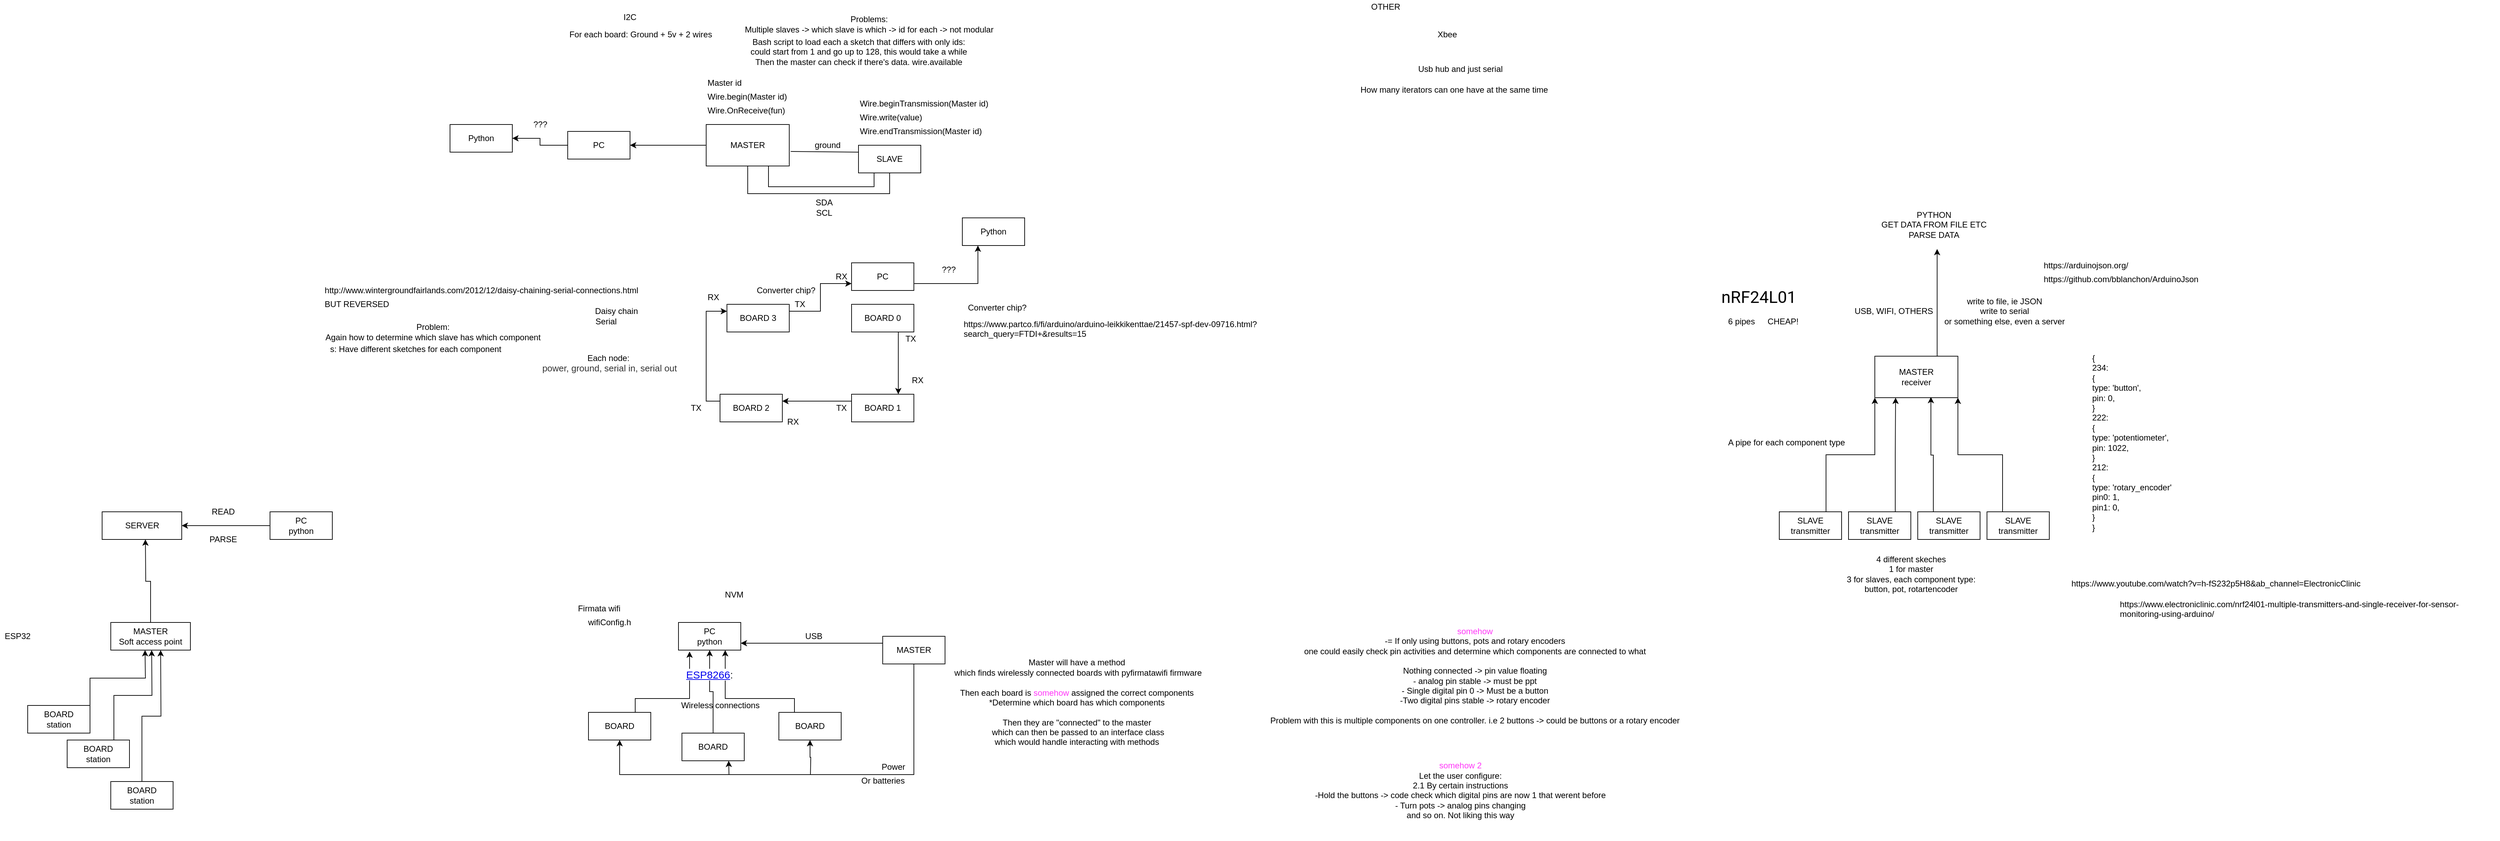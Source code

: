 <mxfile version="14.7.2" type="device"><diagram id="oVTlFNz6j3wh7V9dnSEX" name="Page-1"><mxGraphModel dx="3253" dy="1320" grid="1" gridSize="10" guides="1" tooltips="1" connect="1" arrows="1" fold="1" page="1" pageScale="1" pageWidth="827" pageHeight="1169" math="0" shadow="0"><root><mxCell id="0"/><mxCell id="1" parent="0"/><mxCell id="pZN-HcgTUq4Ry5765E54-1" value="I2C" style="text;html=1;strokeColor=none;fillColor=none;align=center;verticalAlign=middle;whiteSpace=wrap;rounded=0;" parent="1" vertex="1"><mxGeometry x="100" y="100" width="100" height="30" as="geometry"/></mxCell><mxCell id="pZN-HcgTUq4Ry5765E54-7" style="edgeStyle=orthogonalEdgeStyle;rounded=0;orthogonalLoop=1;jettySize=auto;html=1;exitX=0.75;exitY=1;exitDx=0;exitDy=0;entryX=0.25;entryY=1;entryDx=0;entryDy=0;endArrow=none;endFill=0;" parent="1" source="pZN-HcgTUq4Ry5765E54-3" target="pZN-HcgTUq4Ry5765E54-4" edge="1"><mxGeometry relative="1" as="geometry"/></mxCell><mxCell id="pZN-HcgTUq4Ry5765E54-9" style="edgeStyle=orthogonalEdgeStyle;rounded=0;orthogonalLoop=1;jettySize=auto;html=1;exitX=0.5;exitY=1;exitDx=0;exitDy=0;entryX=0.5;entryY=1;entryDx=0;entryDy=0;endArrow=none;endFill=0;" parent="1" source="pZN-HcgTUq4Ry5765E54-3" target="pZN-HcgTUq4Ry5765E54-4" edge="1"><mxGeometry relative="1" as="geometry"><Array as="points"><mxPoint x="320" y="370"/><mxPoint x="525" y="370"/></Array></mxGeometry></mxCell><mxCell id="F-yMGxqcLAJmgEKbkJm4-6" style="edgeStyle=orthogonalEdgeStyle;rounded=0;orthogonalLoop=1;jettySize=auto;html=1;exitX=0;exitY=0.5;exitDx=0;exitDy=0;entryX=1;entryY=0.5;entryDx=0;entryDy=0;" parent="1" source="pZN-HcgTUq4Ry5765E54-3" target="F-yMGxqcLAJmgEKbkJm4-5" edge="1"><mxGeometry relative="1" as="geometry"/></mxCell><mxCell id="pZN-HcgTUq4Ry5765E54-3" value="MASTER" style="rounded=0;whiteSpace=wrap;html=1;" parent="1" vertex="1"><mxGeometry x="260" y="270" width="120" height="60" as="geometry"/></mxCell><mxCell id="pZN-HcgTUq4Ry5765E54-4" value="SLAVE" style="rounded=0;whiteSpace=wrap;html=1;" parent="1" vertex="1"><mxGeometry x="480" y="300" width="90" height="40" as="geometry"/></mxCell><mxCell id="pZN-HcgTUq4Ry5765E54-5" value="" style="endArrow=none;html=1;entryX=1.017;entryY=0.65;entryDx=0;entryDy=0;entryPerimeter=0;exitX=0;exitY=0.25;exitDx=0;exitDy=0;" parent="1" source="pZN-HcgTUq4Ry5765E54-4" target="pZN-HcgTUq4Ry5765E54-3" edge="1"><mxGeometry width="50" height="50" relative="1" as="geometry"><mxPoint x="360" y="770" as="sourcePoint"/><mxPoint x="410" y="720" as="targetPoint"/></mxGeometry></mxCell><mxCell id="pZN-HcgTUq4Ry5765E54-6" value="ground" style="text;html=1;align=center;verticalAlign=middle;resizable=0;points=[];autosize=1;strokeColor=none;" parent="1" vertex="1"><mxGeometry x="410" y="290" width="50" height="20" as="geometry"/></mxCell><mxCell id="pZN-HcgTUq4Ry5765E54-10" value="SDA&lt;br&gt;SCL" style="text;html=1;align=center;verticalAlign=middle;resizable=0;points=[];autosize=1;strokeColor=none;" parent="1" vertex="1"><mxGeometry x="410" y="375" width="40" height="30" as="geometry"/></mxCell><mxCell id="pZN-HcgTUq4Ry5765E54-26" value="Master id" style="text;html=1;align=left;verticalAlign=middle;resizable=0;points=[];autosize=1;strokeColor=none;" parent="1" vertex="1"><mxGeometry x="260" y="200" width="60" height="20" as="geometry"/></mxCell><mxCell id="pZN-HcgTUq4Ry5765E54-27" value="Wire.begin(Master id)" style="text;html=1;align=left;verticalAlign=middle;resizable=0;points=[];autosize=1;strokeColor=none;" parent="1" vertex="1"><mxGeometry x="260" y="220" width="130" height="20" as="geometry"/></mxCell><mxCell id="pZN-HcgTUq4Ry5765E54-28" value="Wire.OnReceive(fun)" style="text;html=1;align=left;verticalAlign=middle;resizable=0;points=[];autosize=1;strokeColor=none;" parent="1" vertex="1"><mxGeometry x="260" y="240" width="130" height="20" as="geometry"/></mxCell><mxCell id="pZN-HcgTUq4Ry5765E54-29" value="Wire.beginTransmission(Master id)" style="text;html=1;align=left;verticalAlign=middle;resizable=0;points=[];autosize=1;strokeColor=none;" parent="1" vertex="1"><mxGeometry x="480" y="230" width="200" height="20" as="geometry"/></mxCell><mxCell id="pZN-HcgTUq4Ry5765E54-30" value="Wire.write(value)" style="text;html=1;align=left;verticalAlign=middle;resizable=0;points=[];autosize=1;strokeColor=none;" parent="1" vertex="1"><mxGeometry x="480" y="250" width="110" height="20" as="geometry"/></mxCell><mxCell id="pZN-HcgTUq4Ry5765E54-31" value="Wire.endTransmission(Master id)" style="text;html=1;align=left;verticalAlign=middle;resizable=0;points=[];autosize=1;strokeColor=none;" parent="1" vertex="1"><mxGeometry x="480" y="270" width="190" height="20" as="geometry"/></mxCell><mxCell id="pZN-HcgTUq4Ry5765E54-32" value="Problems:&lt;br&gt;Multiple slaves -&amp;gt; which slave is which -&amp;gt; id for each -&amp;gt; not modular" style="text;html=1;align=center;verticalAlign=middle;resizable=0;points=[];autosize=1;strokeColor=none;" parent="1" vertex="1"><mxGeometry x="310" y="110" width="370" height="30" as="geometry"/></mxCell><mxCell id="pZN-HcgTUq4Ry5765E54-33" value="For each board: Ground + 5v + 2 wires" style="text;html=1;align=center;verticalAlign=middle;resizable=0;points=[];autosize=1;strokeColor=none;" parent="1" vertex="1"><mxGeometry x="55" y="130" width="220" height="20" as="geometry"/></mxCell><mxCell id="pZN-HcgTUq4Ry5765E54-34" value="Daisy chain" style="text;html=1;align=center;verticalAlign=middle;resizable=0;points=[];autosize=1;strokeColor=none;" parent="1" vertex="1"><mxGeometry x="90" y="530" width="80" height="20" as="geometry"/></mxCell><mxCell id="pZN-HcgTUq4Ry5765E54-55" style="edgeStyle=orthogonalEdgeStyle;rounded=0;orthogonalLoop=1;jettySize=auto;html=1;exitX=0.75;exitY=1;exitDx=0;exitDy=0;entryX=0.75;entryY=0;entryDx=0;entryDy=0;endArrow=classic;endFill=1;" parent="1" source="pZN-HcgTUq4Ry5765E54-38" target="pZN-HcgTUq4Ry5765E54-49" edge="1"><mxGeometry relative="1" as="geometry"/></mxCell><mxCell id="pZN-HcgTUq4Ry5765E54-38" value="BOARD 0" style="rounded=0;whiteSpace=wrap;html=1;" parent="1" vertex="1"><mxGeometry x="470" y="530" width="90" height="40" as="geometry"/></mxCell><mxCell id="pZN-HcgTUq4Ry5765E54-53" style="edgeStyle=orthogonalEdgeStyle;rounded=0;orthogonalLoop=1;jettySize=auto;html=1;exitX=1;exitY=0.25;exitDx=0;exitDy=0;entryX=0;entryY=0.75;entryDx=0;entryDy=0;endArrow=classic;endFill=1;" parent="1" source="pZN-HcgTUq4Ry5765E54-43" target="pZN-HcgTUq4Ry5765E54-60" edge="1"><mxGeometry relative="1" as="geometry"/></mxCell><mxCell id="pZN-HcgTUq4Ry5765E54-43" value="BOARD 3" style="rounded=0;whiteSpace=wrap;html=1;" parent="1" vertex="1"><mxGeometry x="290" y="530" width="90" height="40" as="geometry"/></mxCell><mxCell id="pZN-HcgTUq4Ry5765E54-46" value="Serial" style="text;html=1;align=center;verticalAlign=middle;resizable=0;points=[];autosize=1;strokeColor=none;" parent="1" vertex="1"><mxGeometry x="90" y="545" width="50" height="20" as="geometry"/></mxCell><mxCell id="pZN-HcgTUq4Ry5765E54-48" value="http://www.wintergroundfairlands.com/2012/12/daisy-chaining-serial-connections.html" style="text;html=1;align=center;verticalAlign=middle;resizable=0;points=[];autosize=1;strokeColor=none;" parent="1" vertex="1"><mxGeometry x="-300" y="500" width="470" height="20" as="geometry"/></mxCell><mxCell id="pZN-HcgTUq4Ry5765E54-56" style="edgeStyle=orthogonalEdgeStyle;rounded=0;orthogonalLoop=1;jettySize=auto;html=1;exitX=0;exitY=0.25;exitDx=0;exitDy=0;entryX=1;entryY=0.25;entryDx=0;entryDy=0;endArrow=classic;endFill=1;" parent="1" source="pZN-HcgTUq4Ry5765E54-49" target="pZN-HcgTUq4Ry5765E54-51" edge="1"><mxGeometry relative="1" as="geometry"/></mxCell><mxCell id="pZN-HcgTUq4Ry5765E54-49" value="BOARD 1" style="rounded=0;whiteSpace=wrap;html=1;" parent="1" vertex="1"><mxGeometry x="470" y="660" width="90" height="40" as="geometry"/></mxCell><mxCell id="pZN-HcgTUq4Ry5765E54-54" style="edgeStyle=orthogonalEdgeStyle;rounded=0;orthogonalLoop=1;jettySize=auto;html=1;exitX=0;exitY=0.25;exitDx=0;exitDy=0;entryX=0;entryY=0.25;entryDx=0;entryDy=0;endArrow=classic;endFill=1;" parent="1" source="pZN-HcgTUq4Ry5765E54-51" target="pZN-HcgTUq4Ry5765E54-43" edge="1"><mxGeometry relative="1" as="geometry"/></mxCell><mxCell id="pZN-HcgTUq4Ry5765E54-51" value="BOARD 2" style="rounded=0;whiteSpace=wrap;html=1;" parent="1" vertex="1"><mxGeometry x="280" y="660" width="90" height="40" as="geometry"/></mxCell><mxCell id="pZN-HcgTUq4Ry5765E54-58" value="Each node:&amp;nbsp;&lt;br&gt;&lt;span style=&quot;color: rgb(51 , 51 , 51) ; font-family: &amp;#34;arial&amp;#34; , &amp;#34;tahoma&amp;#34; , &amp;#34;helvetica&amp;#34; , &amp;#34;freesans&amp;#34; , sans-serif ; font-size: 13px ; background-color: rgb(255 , 255 , 255)&quot;&gt;power, ground, serial in, serial out&lt;/span&gt;" style="text;html=1;align=center;verticalAlign=middle;resizable=0;points=[];autosize=1;strokeColor=none;" parent="1" vertex="1"><mxGeometry x="15" y="600" width="210" height="30" as="geometry"/></mxCell><mxCell id="pZN-HcgTUq4Ry5765E54-60" value="PC" style="rounded=0;whiteSpace=wrap;html=1;" parent="1" vertex="1"><mxGeometry x="470" y="470" width="90" height="40" as="geometry"/></mxCell><mxCell id="pZN-HcgTUq4Ry5765E54-61" value="TX" style="text;html=1;align=center;verticalAlign=middle;resizable=0;points=[];autosize=1;strokeColor=none;" parent="1" vertex="1"><mxGeometry x="380" y="520" width="30" height="20" as="geometry"/></mxCell><mxCell id="pZN-HcgTUq4Ry5765E54-62" value="TX" style="text;html=1;align=center;verticalAlign=middle;resizable=0;points=[];autosize=1;strokeColor=none;" parent="1" vertex="1"><mxGeometry x="230" y="670" width="30" height="20" as="geometry"/></mxCell><mxCell id="pZN-HcgTUq4Ry5765E54-63" value="RX" style="text;html=1;align=center;verticalAlign=middle;resizable=0;points=[];autosize=1;strokeColor=none;" parent="1" vertex="1"><mxGeometry x="440" y="480" width="30" height="20" as="geometry"/></mxCell><mxCell id="pZN-HcgTUq4Ry5765E54-64" value="RX" style="text;html=1;align=center;verticalAlign=middle;resizable=0;points=[];autosize=1;strokeColor=none;" parent="1" vertex="1"><mxGeometry x="255" y="510" width="30" height="20" as="geometry"/></mxCell><mxCell id="pZN-HcgTUq4Ry5765E54-65" value="BUT REVERSED" style="text;html=1;align=center;verticalAlign=middle;resizable=0;points=[];autosize=1;strokeColor=none;" parent="1" vertex="1"><mxGeometry x="-300" y="520" width="110" height="20" as="geometry"/></mxCell><mxCell id="pZN-HcgTUq4Ry5765E54-66" value="RX" style="text;html=1;align=center;verticalAlign=middle;resizable=0;points=[];autosize=1;strokeColor=none;" parent="1" vertex="1"><mxGeometry x="550" y="630" width="30" height="20" as="geometry"/></mxCell><mxCell id="pZN-HcgTUq4Ry5765E54-67" value="RX" style="text;html=1;align=center;verticalAlign=middle;resizable=0;points=[];autosize=1;strokeColor=none;" parent="1" vertex="1"><mxGeometry x="370" y="690" width="30" height="20" as="geometry"/></mxCell><mxCell id="pZN-HcgTUq4Ry5765E54-68" value="TX" style="text;html=1;align=center;verticalAlign=middle;resizable=0;points=[];autosize=1;strokeColor=none;" parent="1" vertex="1"><mxGeometry x="440" y="670" width="30" height="20" as="geometry"/></mxCell><mxCell id="pZN-HcgTUq4Ry5765E54-69" value="TX" style="text;html=1;align=center;verticalAlign=middle;resizable=0;points=[];autosize=1;strokeColor=none;" parent="1" vertex="1"><mxGeometry x="540" y="570" width="30" height="20" as="geometry"/></mxCell><mxCell id="pZN-HcgTUq4Ry5765E54-72" value="Firmata wifi" style="text;html=1;align=center;verticalAlign=middle;resizable=0;points=[];autosize=1;strokeColor=none;" parent="1" vertex="1"><mxGeometry x="65" y="960" width="80" height="20" as="geometry"/></mxCell><mxCell id="pZN-HcgTUq4Ry5765E54-73" value="Problem:&lt;br&gt;Again how to determine which slave has which component" style="text;html=1;align=center;verticalAlign=middle;resizable=0;points=[];autosize=1;strokeColor=none;" parent="1" vertex="1"><mxGeometry x="-300" y="555" width="330" height="30" as="geometry"/></mxCell><mxCell id="pZN-HcgTUq4Ry5765E54-81" style="edgeStyle=orthogonalEdgeStyle;rounded=0;orthogonalLoop=1;jettySize=auto;html=1;exitX=0.5;exitY=0;exitDx=0;exitDy=0;endArrow=classic;endFill=1;entryX=0.5;entryY=1;entryDx=0;entryDy=0;" parent="1" source="pZN-HcgTUq4Ry5765E54-76" target="pZN-HcgTUq4Ry5765E54-77" edge="1"><mxGeometry relative="1" as="geometry"><mxPoint x="269" y="1043" as="targetPoint"/></mxGeometry></mxCell><mxCell id="pZN-HcgTUq4Ry5765E54-106" style="edgeStyle=orthogonalEdgeStyle;rounded=0;orthogonalLoop=1;jettySize=auto;html=1;exitX=0.75;exitY=1;exitDx=0;exitDy=0;endArrow=none;endFill=0;startArrow=classic;startFill=1;" parent="1" source="pZN-HcgTUq4Ry5765E54-76" edge="1"><mxGeometry relative="1" as="geometry"><mxPoint x="292.941" y="1210" as="targetPoint"/></mxGeometry></mxCell><mxCell id="pZN-HcgTUq4Ry5765E54-76" value="BOARD" style="rounded=0;whiteSpace=wrap;html=1;" parent="1" vertex="1"><mxGeometry x="225" y="1150" width="90" height="40" as="geometry"/></mxCell><mxCell id="pZN-HcgTUq4Ry5765E54-77" value="PC&lt;br&gt;python" style="rounded=0;whiteSpace=wrap;html=1;" parent="1" vertex="1"><mxGeometry x="220" y="990" width="90" height="40" as="geometry"/></mxCell><mxCell id="pZN-HcgTUq4Ry5765E54-82" style="edgeStyle=orthogonalEdgeStyle;rounded=0;orthogonalLoop=1;jettySize=auto;html=1;exitX=0.25;exitY=0;exitDx=0;exitDy=0;entryX=0.75;entryY=1;entryDx=0;entryDy=0;endArrow=classic;endFill=1;" parent="1" source="pZN-HcgTUq4Ry5765E54-78" target="pZN-HcgTUq4Ry5765E54-77" edge="1"><mxGeometry relative="1" as="geometry"><Array as="points"><mxPoint x="388" y="1100"/><mxPoint x="288" y="1100"/></Array></mxGeometry></mxCell><mxCell id="pZN-HcgTUq4Ry5765E54-105" style="edgeStyle=orthogonalEdgeStyle;rounded=0;orthogonalLoop=1;jettySize=auto;html=1;exitX=0.5;exitY=1;exitDx=0;exitDy=0;endArrow=none;endFill=0;startArrow=classic;startFill=1;" parent="1" source="pZN-HcgTUq4Ry5765E54-78" edge="1"><mxGeometry relative="1" as="geometry"><mxPoint x="410.588" y="1210" as="targetPoint"/></mxGeometry></mxCell><mxCell id="pZN-HcgTUq4Ry5765E54-78" value="BOARD" style="rounded=0;whiteSpace=wrap;html=1;" parent="1" vertex="1"><mxGeometry x="365" y="1120" width="90" height="40" as="geometry"/></mxCell><mxCell id="pZN-HcgTUq4Ry5765E54-80" style="edgeStyle=orthogonalEdgeStyle;rounded=0;orthogonalLoop=1;jettySize=auto;html=1;exitX=0.75;exitY=0;exitDx=0;exitDy=0;entryX=0.178;entryY=1.05;entryDx=0;entryDy=0;entryPerimeter=0;endArrow=classic;endFill=1;" parent="1" source="pZN-HcgTUq4Ry5765E54-79" target="pZN-HcgTUq4Ry5765E54-77" edge="1"><mxGeometry relative="1" as="geometry"><Array as="points"><mxPoint x="158" y="1100"/><mxPoint x="236" y="1100"/></Array></mxGeometry></mxCell><mxCell id="pZN-HcgTUq4Ry5765E54-79" value="BOARD" style="rounded=0;whiteSpace=wrap;html=1;" parent="1" vertex="1"><mxGeometry x="90" y="1120" width="90" height="40" as="geometry"/></mxCell><mxCell id="pZN-HcgTUq4Ry5765E54-83" value="Wireless connections" style="text;html=1;align=center;verticalAlign=middle;resizable=0;points=[];autosize=1;strokeColor=none;" parent="1" vertex="1"><mxGeometry x="215" y="1100" width="130" height="20" as="geometry"/></mxCell><mxCell id="pZN-HcgTUq4Ry5765E54-87" value="Power" style="text;html=1;align=center;verticalAlign=middle;resizable=0;points=[];autosize=1;strokeColor=none;" parent="1" vertex="1"><mxGeometry x="505" y="1189" width="50" height="20" as="geometry"/></mxCell><mxCell id="pZN-HcgTUq4Ry5765E54-117" style="edgeStyle=orthogonalEdgeStyle;rounded=0;orthogonalLoop=1;jettySize=auto;html=1;exitX=0;exitY=0.25;exitDx=0;exitDy=0;endArrow=classic;endFill=1;entryX=1;entryY=0.75;entryDx=0;entryDy=0;" parent="1" source="pZN-HcgTUq4Ry5765E54-99" target="pZN-HcgTUq4Ry5765E54-77" edge="1"><mxGeometry relative="1" as="geometry"><mxPoint x="315" y="1019.706" as="targetPoint"/></mxGeometry></mxCell><mxCell id="pZN-HcgTUq4Ry5765E54-126" style="edgeStyle=orthogonalEdgeStyle;rounded=0;orthogonalLoop=1;jettySize=auto;html=1;exitX=0.5;exitY=1;exitDx=0;exitDy=0;entryX=0.5;entryY=1;entryDx=0;entryDy=0;startArrow=none;startFill=0;endArrow=classic;endFill=1;" parent="1" source="pZN-HcgTUq4Ry5765E54-99" target="pZN-HcgTUq4Ry5765E54-79" edge="1"><mxGeometry relative="1" as="geometry"><Array as="points"><mxPoint x="560" y="1210"/><mxPoint x="135" y="1210"/></Array></mxGeometry></mxCell><mxCell id="pZN-HcgTUq4Ry5765E54-99" value="MASTER" style="rounded=0;whiteSpace=wrap;html=1;" parent="1" vertex="1"><mxGeometry x="515" y="1010" width="90" height="40" as="geometry"/></mxCell><mxCell id="pZN-HcgTUq4Ry5765E54-110" value="USB" style="text;html=1;align=center;verticalAlign=middle;resizable=0;points=[];autosize=1;strokeColor=none;" parent="1" vertex="1"><mxGeometry x="395" y="1000" width="40" height="20" as="geometry"/></mxCell><mxCell id="pZN-HcgTUq4Ry5765E54-119" value="Or batteries" style="text;html=1;align=center;verticalAlign=middle;resizable=0;points=[];autosize=1;strokeColor=none;" parent="1" vertex="1"><mxGeometry x="475" y="1209" width="80" height="20" as="geometry"/></mxCell><mxCell id="pZN-HcgTUq4Ry5765E54-125" value="Master will have a method&lt;br&gt;&amp;nbsp;which finds wirelessly connected boards with pyfirmatawifi firmware&lt;br&gt;&amp;nbsp;&lt;br&gt;Then each board is &lt;font color=&quot;#ff38f8&quot;&gt;somehow&lt;/font&gt;&lt;font&gt;&amp;nbsp;assigned the correct components&lt;br&gt;&lt;/font&gt;*Determine which board has which components&lt;br&gt;&lt;br&gt;Then they are &quot;connected&quot; to the master&lt;br&gt;&amp;nbsp;which can then be passed to an interface class&lt;br&gt;which would handle interacting with methods&lt;br&gt;&lt;br&gt;&amp;nbsp;" style="text;html=1;align=center;verticalAlign=middle;resizable=0;points=[];autosize=1;strokeColor=none;" parent="1" vertex="1"><mxGeometry x="605" y="1040" width="380" height="160" as="geometry"/></mxCell><mxCell id="pZN-HcgTUq4Ry5765E54-127" value="Converter chip?" style="text;html=1;align=center;verticalAlign=middle;resizable=0;points=[];autosize=1;strokeColor=none;" parent="1" vertex="1"><mxGeometry x="325" y="500" width="100" height="20" as="geometry"/></mxCell><UserObject label="https://www.partco.fi/fi/arduino/arduino-leikkikenttae/21457-spf-dev-09716.html?search_query=FTDI+&amp;results=15" link="https://www.partco.fi/fi/arduino/arduino-leikkikenttae/21457-spf-dev-09716.html?search_query=FTDI+&amp;results=15" id="pZN-HcgTUq4Ry5765E54-129"><mxCell style="text;whiteSpace=wrap;html=1;" parent="1" vertex="1"><mxGeometry x="630" y="545" width="550" height="40" as="geometry"/></mxCell></UserObject><mxCell id="pZN-HcgTUq4Ry5765E54-130" value="Converter chip?" style="text;html=1;align=center;verticalAlign=middle;resizable=0;points=[];autosize=1;strokeColor=none;" parent="1" vertex="1"><mxGeometry x="630" y="525" width="100" height="20" as="geometry"/></mxCell><mxCell id="pZN-HcgTUq4Ry5765E54-131" value="wifiConfig.h&lt;br&gt;" style="text;html=1;align=center;verticalAlign=middle;resizable=0;points=[];autosize=1;strokeColor=none;" parent="1" vertex="1"><mxGeometry x="80" y="980" width="80" height="20" as="geometry"/></mxCell><mxCell id="F-yMGxqcLAJmgEKbkJm4-2" value="&lt;br&gt;&lt;font color=&quot;#ff38f8&quot;&gt;somehow&lt;br&gt;&lt;/font&gt;&lt;font&gt;-= If only using buttons, pots and rotary encoders&lt;br&gt;one could easily check pin activities and determine which components are connected to what&lt;br&gt;&lt;br&gt;Nothing connected -&amp;gt; pin value floating&lt;br&gt;- analog pin stable -&amp;gt; must be ppt&lt;br&gt;- Single digital pin 0 -&amp;gt; Must be a button&lt;br&gt;-Two digital pins stable -&amp;gt; rotary encoder&lt;br&gt;&amp;nbsp;&lt;br&gt;Problem with this is multiple components on one controller. i.e 2 buttons -&amp;gt; could be buttons or a rotary encoder&lt;br&gt;&lt;/font&gt;" style="text;html=1;align=center;verticalAlign=middle;resizable=0;points=[];autosize=1;strokeColor=none;" parent="1" vertex="1"><mxGeometry x="1065" y="980" width="610" height="160" as="geometry"/></mxCell><mxCell id="F-yMGxqcLAJmgEKbkJm4-3" value="&lt;br&gt;&lt;font color=&quot;#ff38f8&quot;&gt;somehow 2&lt;br&gt;&lt;/font&gt;&lt;font&gt;Let the user configure:&lt;br&gt;2.1 By certain instructions&lt;br&gt;-Hold the buttons -&amp;gt; code check which digital pins are now 1 that werent before&lt;br&gt;- Turn pots -&amp;gt; analog pins changing&lt;br&gt;and so on. Not liking this way&lt;br&gt;&lt;br&gt;&lt;br&gt;&lt;/font&gt;" style="text;html=1;align=center;verticalAlign=middle;resizable=0;points=[];autosize=1;strokeColor=none;" parent="1" vertex="1"><mxGeometry x="1129" y="1175" width="440" height="130" as="geometry"/></mxCell><mxCell id="F-yMGxqcLAJmgEKbkJm4-4" value="&lt;span style=&quot;color: rgb(36, 39, 41); font-size: 15px; font-style: normal; font-weight: 400; letter-spacing: normal; text-align: left; text-indent: 0px; text-transform: none; word-spacing: 0px; background-color: rgb(255, 255, 255); display: inline; float: none;&quot;&gt;&lt;span&gt;&amp;nbsp;&lt;/span&gt;&lt;/span&gt;&lt;a href=&quot;https://www.nodemcu.com/index_en.html&quot; style=&quot;margin: 0px; padding: 0px; border: 0px; font-style: normal; font-weight: 400; font-stretch: inherit; line-height: inherit; font-size: 15px; vertical-align: baseline; box-sizing: inherit; text-decoration: underline; cursor: pointer; letter-spacing: normal; text-align: left; text-indent: 0px; text-transform: none; word-spacing: 0px; background-color: rgb(255, 255, 255);&quot;&gt;ESP8266&lt;/a&gt;&lt;span style=&quot;color: rgb(36, 39, 41); font-size: 15px; font-style: normal; font-weight: 400; letter-spacing: normal; text-align: left; text-indent: 0px; text-transform: none; word-spacing: 0px; background-color: rgb(255, 255, 255); display: inline; float: none;&quot;&gt;:&lt;/span&gt;" style="text;whiteSpace=wrap;html=1;" parent="1" vertex="1"><mxGeometry x="225" y="1050" width="100" height="30" as="geometry"/></mxCell><mxCell id="F-yMGxqcLAJmgEKbkJm4-8" style="edgeStyle=orthogonalEdgeStyle;rounded=0;orthogonalLoop=1;jettySize=auto;html=1;exitX=0;exitY=0.5;exitDx=0;exitDy=0;entryX=1;entryY=0.5;entryDx=0;entryDy=0;" parent="1" source="F-yMGxqcLAJmgEKbkJm4-5" target="F-yMGxqcLAJmgEKbkJm4-7" edge="1"><mxGeometry relative="1" as="geometry"/></mxCell><mxCell id="F-yMGxqcLAJmgEKbkJm4-5" value="PC" style="rounded=0;whiteSpace=wrap;html=1;" parent="1" vertex="1"><mxGeometry x="60" y="280" width="90" height="40" as="geometry"/></mxCell><mxCell id="F-yMGxqcLAJmgEKbkJm4-7" value="Python" style="rounded=0;whiteSpace=wrap;html=1;" parent="1" vertex="1"><mxGeometry x="-110" y="270" width="90" height="40" as="geometry"/></mxCell><mxCell id="F-yMGxqcLAJmgEKbkJm4-9" value="???" style="text;html=1;align=center;verticalAlign=middle;resizable=0;points=[];autosize=1;strokeColor=none;" parent="1" vertex="1"><mxGeometry y="260" width="40" height="20" as="geometry"/></mxCell><mxCell id="F-yMGxqcLAJmgEKbkJm4-10" style="edgeStyle=orthogonalEdgeStyle;rounded=0;orthogonalLoop=1;jettySize=auto;html=1;exitX=1;exitY=0.75;exitDx=0;exitDy=0;entryX=0.25;entryY=1;entryDx=0;entryDy=0;" parent="1" source="pZN-HcgTUq4Ry5765E54-60" target="F-yMGxqcLAJmgEKbkJm4-11" edge="1"><mxGeometry relative="1" as="geometry"><mxPoint x="770.0" y="450" as="sourcePoint"/></mxGeometry></mxCell><mxCell id="F-yMGxqcLAJmgEKbkJm4-11" value="Python" style="rounded=0;whiteSpace=wrap;html=1;" parent="1" vertex="1"><mxGeometry x="630" y="405" width="90" height="40" as="geometry"/></mxCell><mxCell id="F-yMGxqcLAJmgEKbkJm4-12" value="???" style="text;html=1;align=center;verticalAlign=middle;resizable=0;points=[];autosize=1;strokeColor=none;" parent="1" vertex="1"><mxGeometry x="590" y="470" width="40" height="20" as="geometry"/></mxCell><mxCell id="yoglTGJtBlJdK3Z_Zlct-1" value="Bash script to load each a sketch that differs with only ids:&lt;br&gt;could start from 1 and go up to 128, this would take a while&lt;br&gt;Then the master can check if there's data. wire.available" style="text;html=1;align=center;verticalAlign=middle;resizable=0;points=[];autosize=1;strokeColor=none;" vertex="1" parent="1"><mxGeometry x="315" y="140" width="330" height="50" as="geometry"/></mxCell><mxCell id="yoglTGJtBlJdK3Z_Zlct-6" value="Xbee" style="text;html=1;align=center;verticalAlign=middle;resizable=0;points=[];autosize=1;strokeColor=none;fontColor=#000000;" vertex="1" parent="1"><mxGeometry x="1310" y="130" width="40" height="20" as="geometry"/></mxCell><mxCell id="yoglTGJtBlJdK3Z_Zlct-7" value="Usb hub and just serial&lt;br&gt;" style="text;html=1;align=center;verticalAlign=middle;resizable=0;points=[];autosize=1;strokeColor=none;fontColor=#000000;" vertex="1" parent="1"><mxGeometry x="1279" y="180" width="140" height="20" as="geometry"/></mxCell><mxCell id="yoglTGJtBlJdK3Z_Zlct-8" value="How many iterators can one have at the same time" style="text;html=1;align=center;verticalAlign=middle;resizable=0;points=[];autosize=1;strokeColor=none;fontColor=#000000;" vertex="1" parent="1"><mxGeometry x="1195" y="210" width="290" height="20" as="geometry"/></mxCell><UserObject label="https://www.youtube.com/watch?v=h-fS232p5H8&amp;ab_channel=ElectronicClinic" link="https://www.youtube.com/watch?v=h-fS232p5H8&amp;ab_channel=ElectronicClinic" id="yoglTGJtBlJdK3Z_Zlct-10"><mxCell style="text;whiteSpace=wrap;html=1;fontColor=#000000;" vertex="1" parent="1"><mxGeometry x="2230" y="920" width="440" height="30" as="geometry"/></mxCell></UserObject><mxCell id="yoglTGJtBlJdK3Z_Zlct-11" value="s: Have different sketches for each component" style="text;html=1;align=center;verticalAlign=middle;resizable=0;points=[];autosize=1;strokeColor=none;fontColor=#000000;" vertex="1" parent="1"><mxGeometry x="-290" y="585" width="260" height="20" as="geometry"/></mxCell><mxCell id="yoglTGJtBlJdK3Z_Zlct-12" value="ESP32&lt;br&gt;" style="text;html=1;align=center;verticalAlign=middle;resizable=0;points=[];autosize=1;strokeColor=none;fontColor=#000000;" vertex="1" parent="1"><mxGeometry x="-760" y="1000" width="50" height="20" as="geometry"/></mxCell><mxCell id="yoglTGJtBlJdK3Z_Zlct-27" style="edgeStyle=orthogonalEdgeStyle;rounded=0;orthogonalLoop=1;jettySize=auto;html=1;exitX=0.5;exitY=0;exitDx=0;exitDy=0;fontColor=#000000;" edge="1" parent="1" source="yoglTGJtBlJdK3Z_Zlct-15"><mxGeometry relative="1" as="geometry"><mxPoint x="-550" y="870" as="targetPoint"/></mxGeometry></mxCell><mxCell id="yoglTGJtBlJdK3Z_Zlct-15" value="MASTER&lt;br&gt;Soft access point" style="rounded=0;whiteSpace=wrap;html=1;" vertex="1" parent="1"><mxGeometry x="-600" y="990" width="115" height="40" as="geometry"/></mxCell><mxCell id="yoglTGJtBlJdK3Z_Zlct-23" style="edgeStyle=orthogonalEdgeStyle;rounded=0;orthogonalLoop=1;jettySize=auto;html=1;exitX=1;exitY=0;exitDx=0;exitDy=0;entryX=0.75;entryY=1;entryDx=0;entryDy=0;fontColor=#000000;" edge="1" parent="1" source="yoglTGJtBlJdK3Z_Zlct-19"><mxGeometry relative="1" as="geometry"><mxPoint x="-550.5" y="1030" as="targetPoint"/></mxGeometry></mxCell><mxCell id="yoglTGJtBlJdK3Z_Zlct-19" value="BOARD&lt;br&gt;station" style="rounded=0;whiteSpace=wrap;html=1;" vertex="1" parent="1"><mxGeometry x="-720" y="1110" width="90" height="40" as="geometry"/></mxCell><mxCell id="yoglTGJtBlJdK3Z_Zlct-24" style="edgeStyle=orthogonalEdgeStyle;rounded=0;orthogonalLoop=1;jettySize=auto;html=1;exitX=0.75;exitY=0;exitDx=0;exitDy=0;entryX=0.856;entryY=1;entryDx=0;entryDy=0;entryPerimeter=0;fontColor=#000000;" edge="1" parent="1" source="yoglTGJtBlJdK3Z_Zlct-20"><mxGeometry relative="1" as="geometry"><mxPoint x="-540.96" y="1030" as="targetPoint"/></mxGeometry></mxCell><mxCell id="yoglTGJtBlJdK3Z_Zlct-20" value="BOARD&lt;br&gt;station" style="rounded=0;whiteSpace=wrap;html=1;" vertex="1" parent="1"><mxGeometry x="-663" y="1160" width="90" height="40" as="geometry"/></mxCell><mxCell id="yoglTGJtBlJdK3Z_Zlct-25" style="edgeStyle=orthogonalEdgeStyle;rounded=0;orthogonalLoop=1;jettySize=auto;html=1;exitX=0.5;exitY=0;exitDx=0;exitDy=0;entryX=1;entryY=1;entryDx=0;entryDy=0;fontColor=#000000;" edge="1" parent="1" source="yoglTGJtBlJdK3Z_Zlct-21"><mxGeometry relative="1" as="geometry"><mxPoint x="-528" y="1030" as="targetPoint"/></mxGeometry></mxCell><mxCell id="yoglTGJtBlJdK3Z_Zlct-21" value="BOARD&lt;br&gt;station" style="rounded=0;whiteSpace=wrap;html=1;" vertex="1" parent="1"><mxGeometry x="-600" y="1220" width="90" height="40" as="geometry"/></mxCell><mxCell id="yoglTGJtBlJdK3Z_Zlct-28" value="SERVER" style="rounded=0;whiteSpace=wrap;html=1;" vertex="1" parent="1"><mxGeometry x="-612.5" y="830" width="115" height="40" as="geometry"/></mxCell><mxCell id="yoglTGJtBlJdK3Z_Zlct-30" style="edgeStyle=orthogonalEdgeStyle;rounded=0;orthogonalLoop=1;jettySize=auto;html=1;exitX=0;exitY=0.5;exitDx=0;exitDy=0;entryX=1;entryY=0.5;entryDx=0;entryDy=0;fontColor=#000000;" edge="1" parent="1" source="yoglTGJtBlJdK3Z_Zlct-29" target="yoglTGJtBlJdK3Z_Zlct-28"><mxGeometry relative="1" as="geometry"/></mxCell><mxCell id="yoglTGJtBlJdK3Z_Zlct-29" value="PC&lt;br&gt;python" style="rounded=0;whiteSpace=wrap;html=1;" vertex="1" parent="1"><mxGeometry x="-370" y="830" width="90" height="40" as="geometry"/></mxCell><mxCell id="yoglTGJtBlJdK3Z_Zlct-31" value="READ" style="text;html=1;align=center;verticalAlign=middle;resizable=0;points=[];autosize=1;strokeColor=none;fontColor=#000000;" vertex="1" parent="1"><mxGeometry x="-463" y="820" width="50" height="20" as="geometry"/></mxCell><mxCell id="yoglTGJtBlJdK3Z_Zlct-34" value="PARSE" style="text;html=1;align=center;verticalAlign=middle;resizable=0;points=[];autosize=1;strokeColor=none;fontColor=#000000;" vertex="1" parent="1"><mxGeometry x="-468" y="860" width="60" height="20" as="geometry"/></mxCell><UserObject label="https://www.electroniclinic.com/nrf24l01-multiple-transmitters-and-single-receiver-for-sensor-monitoring-using-arduino/" link="https://www.electroniclinic.com/nrf24l01-multiple-transmitters-and-single-receiver-for-sensor-monitoring-using-arduino/" id="yoglTGJtBlJdK3Z_Zlct-37"><mxCell style="text;whiteSpace=wrap;html=1;fontColor=#000000;" vertex="1" parent="1"><mxGeometry x="2300" y="950" width="550" height="40" as="geometry"/></mxCell></UserObject><mxCell id="yoglTGJtBlJdK3Z_Zlct-38" value="NVM" style="text;html=1;align=center;verticalAlign=middle;resizable=0;points=[];autosize=1;strokeColor=none;fontColor=#000000;" vertex="1" parent="1"><mxGeometry x="280" y="940" width="40" height="20" as="geometry"/></mxCell><mxCell id="yoglTGJtBlJdK3Z_Zlct-39" value="&lt;h1 class=&quot;title style-scope ytd-video-primary-info-renderer&quot; style=&quot;margin: 0px; padding: 0px; border: 0px; background-image: initial; background-position: initial; background-size: initial; background-repeat: initial; background-attachment: initial; background-origin: initial; background-clip: initial; overflow: hidden; font-weight: 400; font-family: roboto, arial, sans-serif;&quot;&gt;nRF24L01&lt;/h1&gt;" style="text;html=1;align=center;verticalAlign=middle;resizable=0;points=[];autosize=1;strokeColor=none;labelBackgroundColor=#ffffff;" vertex="1" parent="1"><mxGeometry x="1715" y="510" width="130" height="20" as="geometry"/></mxCell><mxCell id="yoglTGJtBlJdK3Z_Zlct-52" style="edgeStyle=orthogonalEdgeStyle;rounded=0;orthogonalLoop=1;jettySize=auto;html=1;exitX=0.75;exitY=0;exitDx=0;exitDy=0;fontColor=#000000;" edge="1" parent="1" source="yoglTGJtBlJdK3Z_Zlct-40"><mxGeometry relative="1" as="geometry"><mxPoint x="2038" y="450" as="targetPoint"/></mxGeometry></mxCell><mxCell id="yoglTGJtBlJdK3Z_Zlct-40" value="MASTER&lt;br&gt;receiver" style="rounded=0;whiteSpace=wrap;html=1;" vertex="1" parent="1"><mxGeometry x="1948" y="605" width="120" height="60" as="geometry"/></mxCell><mxCell id="yoglTGJtBlJdK3Z_Zlct-47" style="edgeStyle=orthogonalEdgeStyle;rounded=0;orthogonalLoop=1;jettySize=auto;html=1;exitX=0.75;exitY=0;exitDx=0;exitDy=0;entryX=0;entryY=1;entryDx=0;entryDy=0;fontColor=#000000;" edge="1" parent="1" source="yoglTGJtBlJdK3Z_Zlct-41" target="yoglTGJtBlJdK3Z_Zlct-40"><mxGeometry relative="1" as="geometry"/></mxCell><mxCell id="yoglTGJtBlJdK3Z_Zlct-41" value="SLAVE&lt;br&gt;transmitter" style="rounded=0;whiteSpace=wrap;html=1;" vertex="1" parent="1"><mxGeometry x="1810" y="830" width="90" height="40" as="geometry"/></mxCell><mxCell id="yoglTGJtBlJdK3Z_Zlct-48" style="edgeStyle=orthogonalEdgeStyle;rounded=0;orthogonalLoop=1;jettySize=auto;html=1;exitX=0.75;exitY=0;exitDx=0;exitDy=0;entryX=0.25;entryY=1;entryDx=0;entryDy=0;fontColor=#000000;" edge="1" parent="1" source="yoglTGJtBlJdK3Z_Zlct-42" target="yoglTGJtBlJdK3Z_Zlct-40"><mxGeometry relative="1" as="geometry"/></mxCell><mxCell id="yoglTGJtBlJdK3Z_Zlct-42" value="SLAVE&lt;br&gt;transmitter" style="rounded=0;whiteSpace=wrap;html=1;" vertex="1" parent="1"><mxGeometry x="1910" y="830" width="90" height="40" as="geometry"/></mxCell><mxCell id="yoglTGJtBlJdK3Z_Zlct-49" style="edgeStyle=orthogonalEdgeStyle;rounded=0;orthogonalLoop=1;jettySize=auto;html=1;exitX=0.25;exitY=0;exitDx=0;exitDy=0;entryX=0.675;entryY=0.983;entryDx=0;entryDy=0;fontColor=#000000;entryPerimeter=0;" edge="1" parent="1" source="yoglTGJtBlJdK3Z_Zlct-43" target="yoglTGJtBlJdK3Z_Zlct-40"><mxGeometry relative="1" as="geometry"><Array as="points"><mxPoint x="2033" y="748"/><mxPoint x="2029" y="748"/></Array></mxGeometry></mxCell><mxCell id="yoglTGJtBlJdK3Z_Zlct-43" value="SLAVE&lt;br&gt;transmitter" style="rounded=0;whiteSpace=wrap;html=1;" vertex="1" parent="1"><mxGeometry x="2010" y="830" width="90" height="40" as="geometry"/></mxCell><mxCell id="yoglTGJtBlJdK3Z_Zlct-50" style="edgeStyle=orthogonalEdgeStyle;rounded=0;orthogonalLoop=1;jettySize=auto;html=1;exitX=0.25;exitY=0;exitDx=0;exitDy=0;entryX=1;entryY=1;entryDx=0;entryDy=0;fontColor=#000000;" edge="1" parent="1" source="yoglTGJtBlJdK3Z_Zlct-44" target="yoglTGJtBlJdK3Z_Zlct-40"><mxGeometry relative="1" as="geometry"/></mxCell><mxCell id="yoglTGJtBlJdK3Z_Zlct-44" value="SLAVE&lt;br&gt;transmitter" style="rounded=0;whiteSpace=wrap;html=1;" vertex="1" parent="1"><mxGeometry x="2110" y="830" width="90" height="40" as="geometry"/></mxCell><mxCell id="yoglTGJtBlJdK3Z_Zlct-45" value="6 pipes" style="text;html=1;align=center;verticalAlign=middle;resizable=0;points=[];autosize=1;strokeColor=none;fontColor=#000000;" vertex="1" parent="1"><mxGeometry x="1730" y="545" width="50" height="20" as="geometry"/></mxCell><mxCell id="yoglTGJtBlJdK3Z_Zlct-46" value="CHEAP!" style="text;html=1;align=center;verticalAlign=middle;resizable=0;points=[];autosize=1;strokeColor=none;fontColor=#000000;" vertex="1" parent="1"><mxGeometry x="1785" y="545" width="60" height="20" as="geometry"/></mxCell><mxCell id="yoglTGJtBlJdK3Z_Zlct-51" value="A pipe for each component type" style="text;html=1;align=center;verticalAlign=middle;resizable=0;points=[];autosize=1;strokeColor=none;fontColor=#000000;" vertex="1" parent="1"><mxGeometry x="1730" y="720" width="180" height="20" as="geometry"/></mxCell><UserObject label="https://arduinojson.org/" link="https://arduinojson.org/" id="yoglTGJtBlJdK3Z_Zlct-56"><mxCell style="text;whiteSpace=wrap;html=1;fontColor=#000000;" vertex="1" parent="1"><mxGeometry x="2190" y="460" width="150" height="30" as="geometry"/></mxCell></UserObject><UserObject label="https://github.com/bblanchon/ArduinoJson" link="https://github.com/bblanchon/ArduinoJson" id="yoglTGJtBlJdK3Z_Zlct-57"><mxCell style="text;whiteSpace=wrap;html=1;fontColor=#000000;" vertex="1" parent="1"><mxGeometry x="2190" y="480" width="250" height="30" as="geometry"/></mxCell></UserObject><mxCell id="yoglTGJtBlJdK3Z_Zlct-58" value="write to file, ie JSON&lt;br&gt;write to serial&lt;br&gt;or something else, even a server" style="text;html=1;align=center;verticalAlign=middle;resizable=0;points=[];autosize=1;strokeColor=none;fontColor=#000000;" vertex="1" parent="1"><mxGeometry x="2040" y="515" width="190" height="50" as="geometry"/></mxCell><mxCell id="yoglTGJtBlJdK3Z_Zlct-59" value="PYTHON&lt;br&gt;GET DATA FROM FILE ETC&lt;br&gt;PARSE DATA" style="text;html=1;align=center;verticalAlign=middle;resizable=0;points=[];autosize=1;strokeColor=none;fontColor=#000000;" vertex="1" parent="1"><mxGeometry x="1948" y="390" width="170" height="50" as="geometry"/></mxCell><mxCell id="yoglTGJtBlJdK3Z_Zlct-60" value="USB, WIFI, OTHERS" style="text;html=1;align=center;verticalAlign=middle;resizable=0;points=[];autosize=1;strokeColor=none;fontColor=#000000;" vertex="1" parent="1"><mxGeometry x="1910" y="530" width="130" height="20" as="geometry"/></mxCell><mxCell id="yoglTGJtBlJdK3Z_Zlct-61" value="&lt;div&gt;{&lt;/div&gt;&lt;div&gt;&lt;span&gt;&#9;&lt;/span&gt;234:&amp;nbsp;&lt;/div&gt;&lt;div&gt;&lt;span&gt;&#9;&lt;/span&gt;{&lt;/div&gt;&lt;div&gt;&lt;span&gt;&#9;&#9;&lt;/span&gt;type: 'button',&lt;/div&gt;&lt;div&gt;&lt;span&gt;&#9;&#9;&lt;/span&gt;pin: 0,&lt;/div&gt;&lt;div&gt;&lt;span&gt;&#9;&lt;/span&gt;}&lt;/div&gt;&lt;div&gt;&lt;span&gt;&#9;&lt;/span&gt;222:&amp;nbsp;&lt;/div&gt;&lt;div&gt;&lt;span&gt;&#9;&lt;/span&gt;{&lt;/div&gt;&lt;div&gt;&lt;span&gt;&#9;&#9;&lt;/span&gt;type: 'potentiometer',&lt;/div&gt;&lt;div&gt;&lt;span&gt;&#9;&#9;&lt;/span&gt;pin: 1022,&lt;/div&gt;&lt;div&gt;&lt;span&gt;&#9;&lt;/span&gt;}&lt;/div&gt;&lt;div&gt;&lt;span&gt;&#9;&lt;/span&gt;212:&lt;/div&gt;&lt;div&gt;&lt;span&gt;&#9;&lt;/span&gt;{&lt;/div&gt;&lt;div&gt;&lt;span&gt;&#9;&#9;&lt;/span&gt;type: 'rotary_encoder'&lt;/div&gt;&lt;div&gt;&lt;span&gt;&#9;&#9;&lt;/span&gt;pin0: 1,&lt;/div&gt;&lt;div&gt;&lt;span&gt;&#9;&#9;&lt;/span&gt;pin1: 0,&lt;/div&gt;&lt;div&gt;&lt;span&gt;&#9;&lt;/span&gt;}&lt;/div&gt;&lt;div&gt;}&lt;/div&gt;" style="text;html=1;align=left;verticalAlign=middle;resizable=0;points=[];autosize=1;strokeColor=none;fontColor=#000000;" vertex="1" parent="1"><mxGeometry x="2260" y="600" width="130" height="260" as="geometry"/></mxCell><mxCell id="yoglTGJtBlJdK3Z_Zlct-62" value="4 different skeches&lt;br&gt;1 for master&lt;br&gt;3 for slaves, each component type:&lt;br&gt;button, pot, rotartencoder" style="text;html=1;align=center;verticalAlign=middle;resizable=0;points=[];autosize=1;strokeColor=none;fontColor=#000000;" vertex="1" parent="1"><mxGeometry x="1900" y="890" width="200" height="60" as="geometry"/></mxCell><mxCell id="yoglTGJtBlJdK3Z_Zlct-63" value="OTHER" style="text;html=1;align=center;verticalAlign=middle;resizable=0;points=[];autosize=1;strokeColor=none;fontColor=#000000;" vertex="1" parent="1"><mxGeometry x="1211" y="90" width="60" height="20" as="geometry"/></mxCell></root></mxGraphModel></diagram></mxfile>
